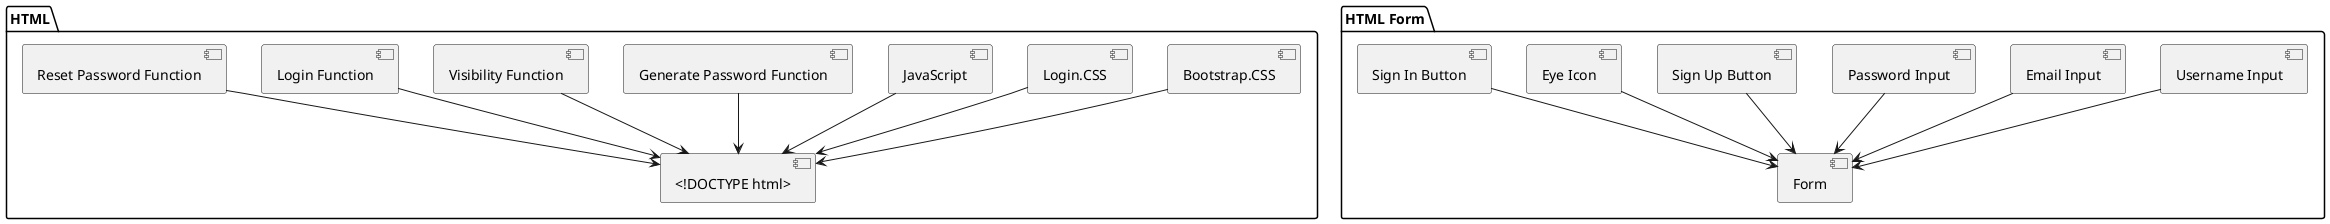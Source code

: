 @startuml

package "HTML" {
   component "<!DOCTYPE html>" as html
  component "Bootstrap.CSS" as bootstrap
  component "Login.CSS" as loginCss
  component "JavaScript" as javascript
  component "Generate Password Function" as generatePasswordFunction
  component "Visibility Function" as VisibilityFunction
  component "Login Function" as loginFunction
  component "Reset Password Function" as sendPasswordFunction
}

package "HTML Form" {
  component "Form" as Form
  component "Username Input" as usernameInput
  component "Email Input" as emailInput
  component "Password Input" as passwordInput
  component "Sign Up Button" as signUpButton
  component "Eye Icon" as eyeIcon
  component "Sign In Button" as signInButton
}

bootstrap --> html
loginCss --> html
javascript --> html
generatePasswordFunction --> html
VisibilityFunction -->html
loginFunction --> html
sendPasswordFunction --> html

usernameInput -->  Form
emailInput --> Form
passwordInput -->  Form
signUpButton -->  Form
eyeIcon -->  Form
signInButton -->  Form

@enduml
